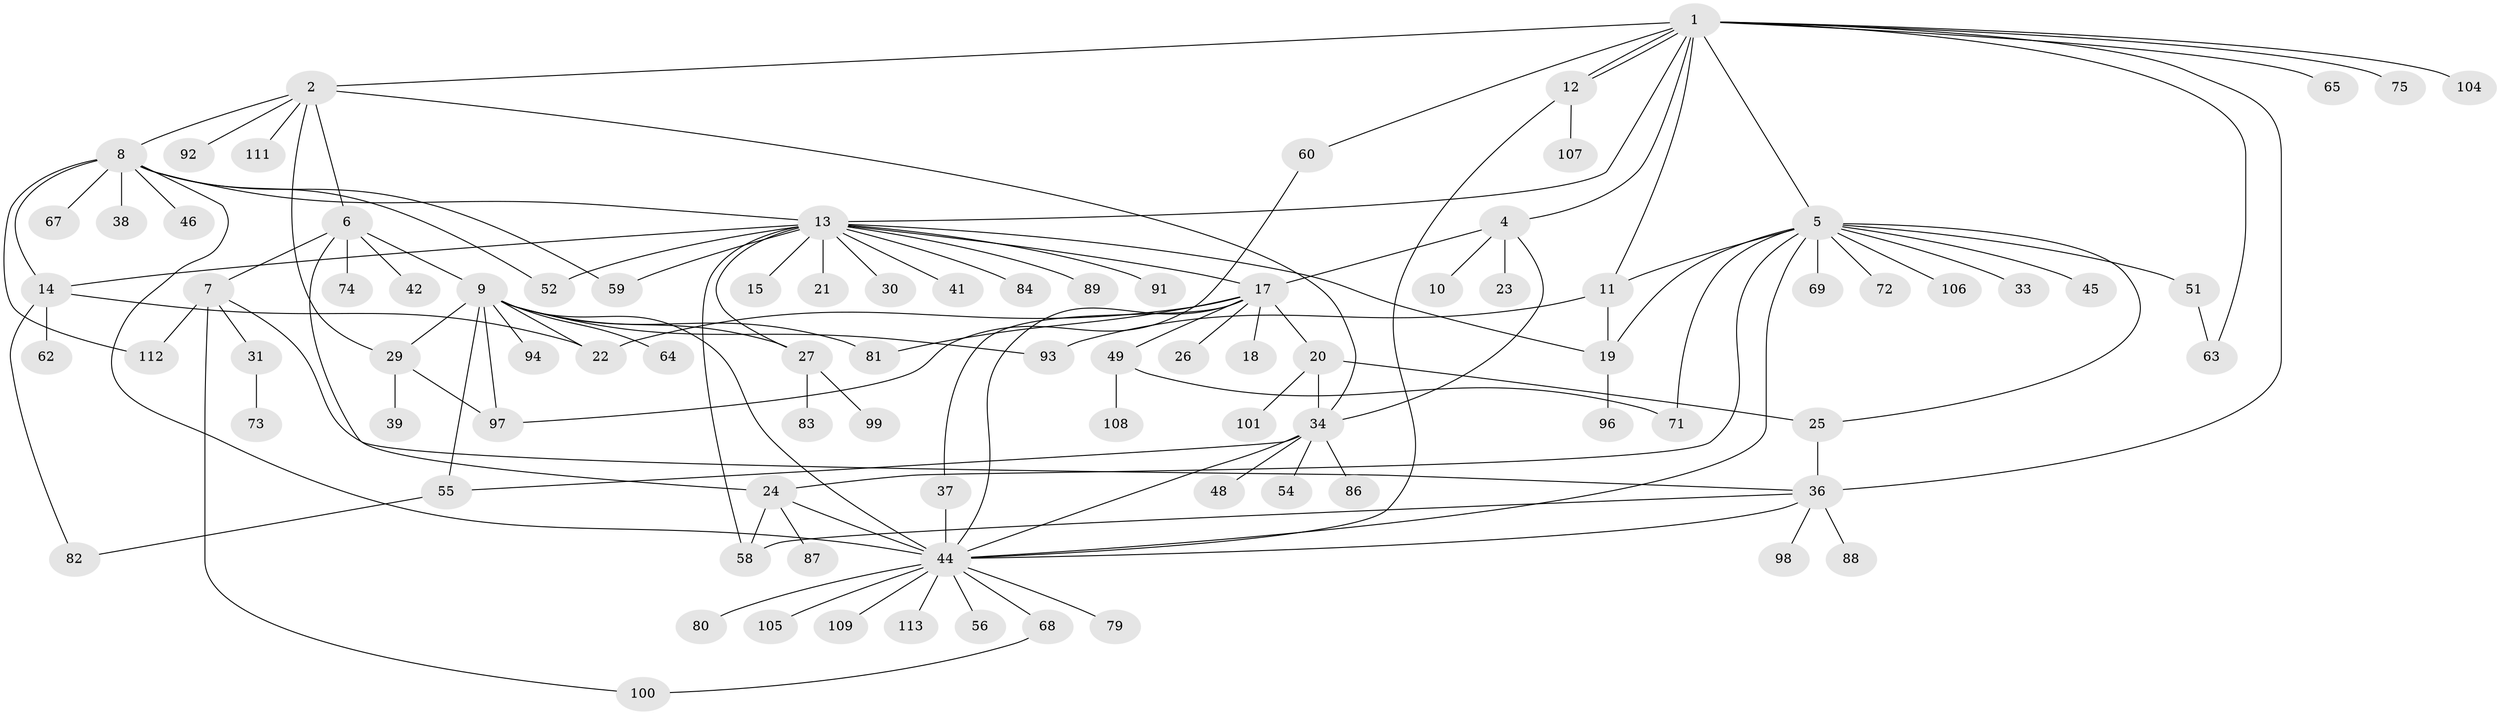 // Generated by graph-tools (version 1.1) at 2025/23/03/03/25 07:23:48]
// undirected, 90 vertices, 128 edges
graph export_dot {
graph [start="1"]
  node [color=gray90,style=filled];
  1 [super="+3"];
  2 [super="+103"];
  4 [super="+50"];
  5 [super="+16"];
  6 [super="+28"];
  7 [super="+66"];
  8 [super="+47"];
  9 [super="+32"];
  10;
  11;
  12 [super="+85"];
  13 [super="+40"];
  14;
  15;
  17 [super="+35"];
  18;
  19 [super="+61"];
  20;
  21;
  22;
  23;
  24 [super="+77"];
  25 [super="+114"];
  26;
  27 [super="+57"];
  29;
  30;
  31;
  33 [super="+70"];
  34 [super="+90"];
  36 [super="+43"];
  37;
  38;
  39;
  41;
  42;
  44 [super="+53"];
  45;
  46 [super="+110"];
  48;
  49;
  51 [super="+76"];
  52 [super="+102"];
  54;
  55;
  56;
  58;
  59;
  60;
  62;
  63 [super="+78"];
  64;
  65;
  67;
  68;
  69;
  71 [super="+95"];
  72;
  73;
  74;
  75;
  79;
  80;
  81;
  82;
  83;
  84;
  86;
  87;
  88;
  89;
  91;
  92;
  93;
  94;
  96;
  97;
  98;
  99;
  100;
  101;
  104;
  105;
  106;
  107;
  108;
  109;
  111;
  112;
  113;
  1 -- 2;
  1 -- 4;
  1 -- 5;
  1 -- 12;
  1 -- 12;
  1 -- 36;
  1 -- 60;
  1 -- 63;
  1 -- 65;
  1 -- 75;
  1 -- 104;
  1 -- 11;
  1 -- 13;
  2 -- 6;
  2 -- 8;
  2 -- 29;
  2 -- 34;
  2 -- 92;
  2 -- 111;
  4 -- 10;
  4 -- 17;
  4 -- 23;
  4 -- 34;
  5 -- 11;
  5 -- 19;
  5 -- 24;
  5 -- 25;
  5 -- 33;
  5 -- 45;
  5 -- 51;
  5 -- 69;
  5 -- 72;
  5 -- 106;
  5 -- 44;
  5 -- 71;
  6 -- 7;
  6 -- 9;
  6 -- 42;
  6 -- 74;
  6 -- 24;
  7 -- 31;
  7 -- 112;
  7 -- 36;
  7 -- 100;
  8 -- 13 [weight=2];
  8 -- 14;
  8 -- 38 [weight=2];
  8 -- 46;
  8 -- 52;
  8 -- 59;
  8 -- 112;
  8 -- 67;
  8 -- 44;
  9 -- 27;
  9 -- 29;
  9 -- 44;
  9 -- 55 [weight=2];
  9 -- 64;
  9 -- 81;
  9 -- 94;
  9 -- 97;
  9 -- 93;
  9 -- 22;
  11 -- 19;
  11 -- 93;
  12 -- 107;
  12 -- 44;
  13 -- 14;
  13 -- 15;
  13 -- 17;
  13 -- 19;
  13 -- 21;
  13 -- 27;
  13 -- 30;
  13 -- 41;
  13 -- 59;
  13 -- 84;
  13 -- 91;
  13 -- 52;
  13 -- 89;
  13 -- 58;
  14 -- 22;
  14 -- 62;
  14 -- 82;
  17 -- 18;
  17 -- 20;
  17 -- 22;
  17 -- 26;
  17 -- 49;
  17 -- 81;
  17 -- 37;
  17 -- 44;
  19 -- 96;
  20 -- 25;
  20 -- 34;
  20 -- 101;
  24 -- 44 [weight=2];
  24 -- 58;
  24 -- 87;
  25 -- 36;
  27 -- 99;
  27 -- 83;
  29 -- 39;
  29 -- 97;
  31 -- 73;
  34 -- 48;
  34 -- 54;
  34 -- 55;
  34 -- 86;
  34 -- 44;
  36 -- 44;
  36 -- 58;
  36 -- 88;
  36 -- 98;
  37 -- 44;
  44 -- 105;
  44 -- 109;
  44 -- 113;
  44 -- 68;
  44 -- 79;
  44 -- 80;
  44 -- 56;
  49 -- 71;
  49 -- 108;
  51 -- 63;
  55 -- 82;
  60 -- 97;
  68 -- 100;
}
